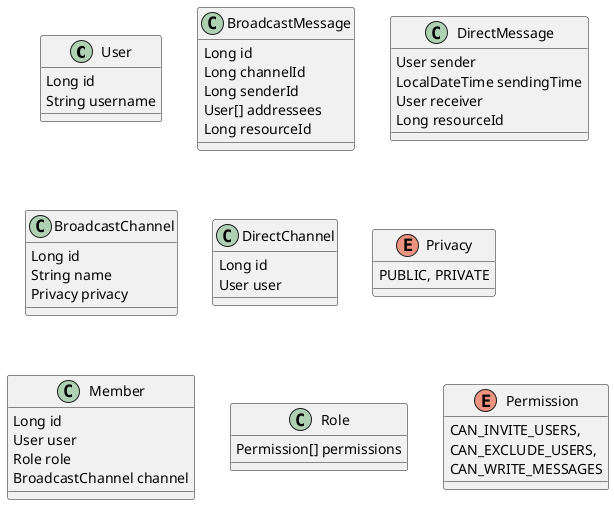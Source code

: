@startuml


class User {
    Long id
    String username
}

class BroadcastMessage {
    Long id
    Long channelId
    Long senderId
    User[] addressees
    Long resourceId
}

class DirectMessage {
    User sender
    LocalDateTime sendingTime
    User receiver
    Long resourceId
}

class BroadcastChannel {
    Long id
    String name
    Privacy privacy
}

class DirectChannel {
    Long id
    User user
}

enum Privacy {
    PUBLIC, PRIVATE
}

class Member {
    Long id
    User user
    Role role
    BroadcastChannel channel
}

class Role {
    Permission[] permissions
}

enum Permission {
    CAN_INVITE_USERS,
    CAN_EXCLUDE_USERS,
    CAN_WRITE_MESSAGES
}

@enduml